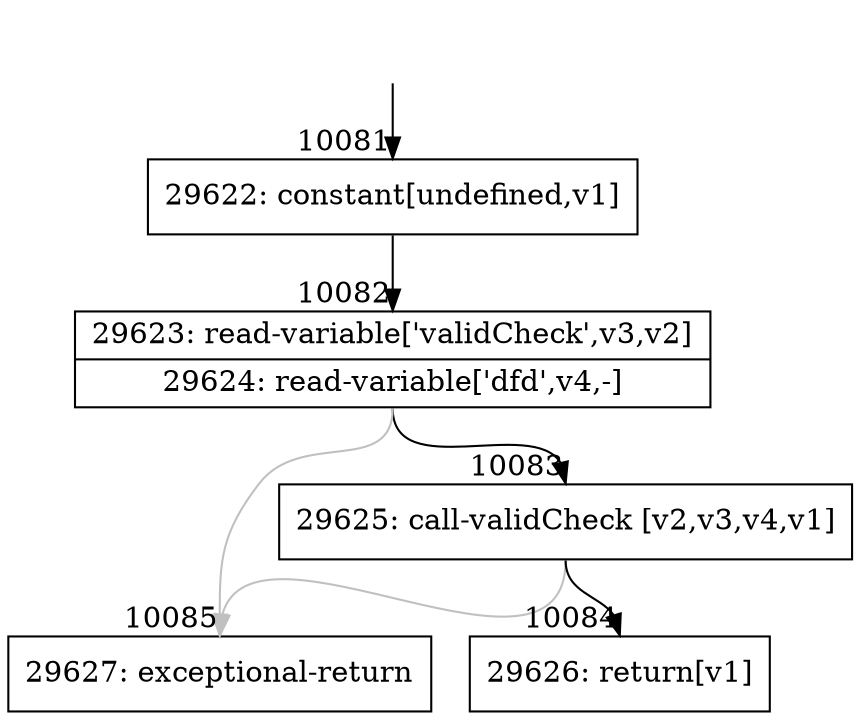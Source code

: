 digraph {
rankdir="TD"
BB_entry715[shape=none,label=""];
BB_entry715 -> BB10081 [tailport=s, headport=n, headlabel="    10081"]
BB10081 [shape=record label="{29622: constant[undefined,v1]}" ] 
BB10081 -> BB10082 [tailport=s, headport=n, headlabel="      10082"]
BB10082 [shape=record label="{29623: read-variable['validCheck',v3,v2]|29624: read-variable['dfd',v4,-]}" ] 
BB10082 -> BB10083 [tailport=s, headport=n, headlabel="      10083"]
BB10082 -> BB10085 [tailport=s, headport=n, color=gray, headlabel="      10085"]
BB10083 [shape=record label="{29625: call-validCheck [v2,v3,v4,v1]}" ] 
BB10083 -> BB10084 [tailport=s, headport=n, headlabel="      10084"]
BB10083 -> BB10085 [tailport=s, headport=n, color=gray]
BB10084 [shape=record label="{29626: return[v1]}" ] 
BB10085 [shape=record label="{29627: exceptional-return}" ] 
//#$~ 14099
}
